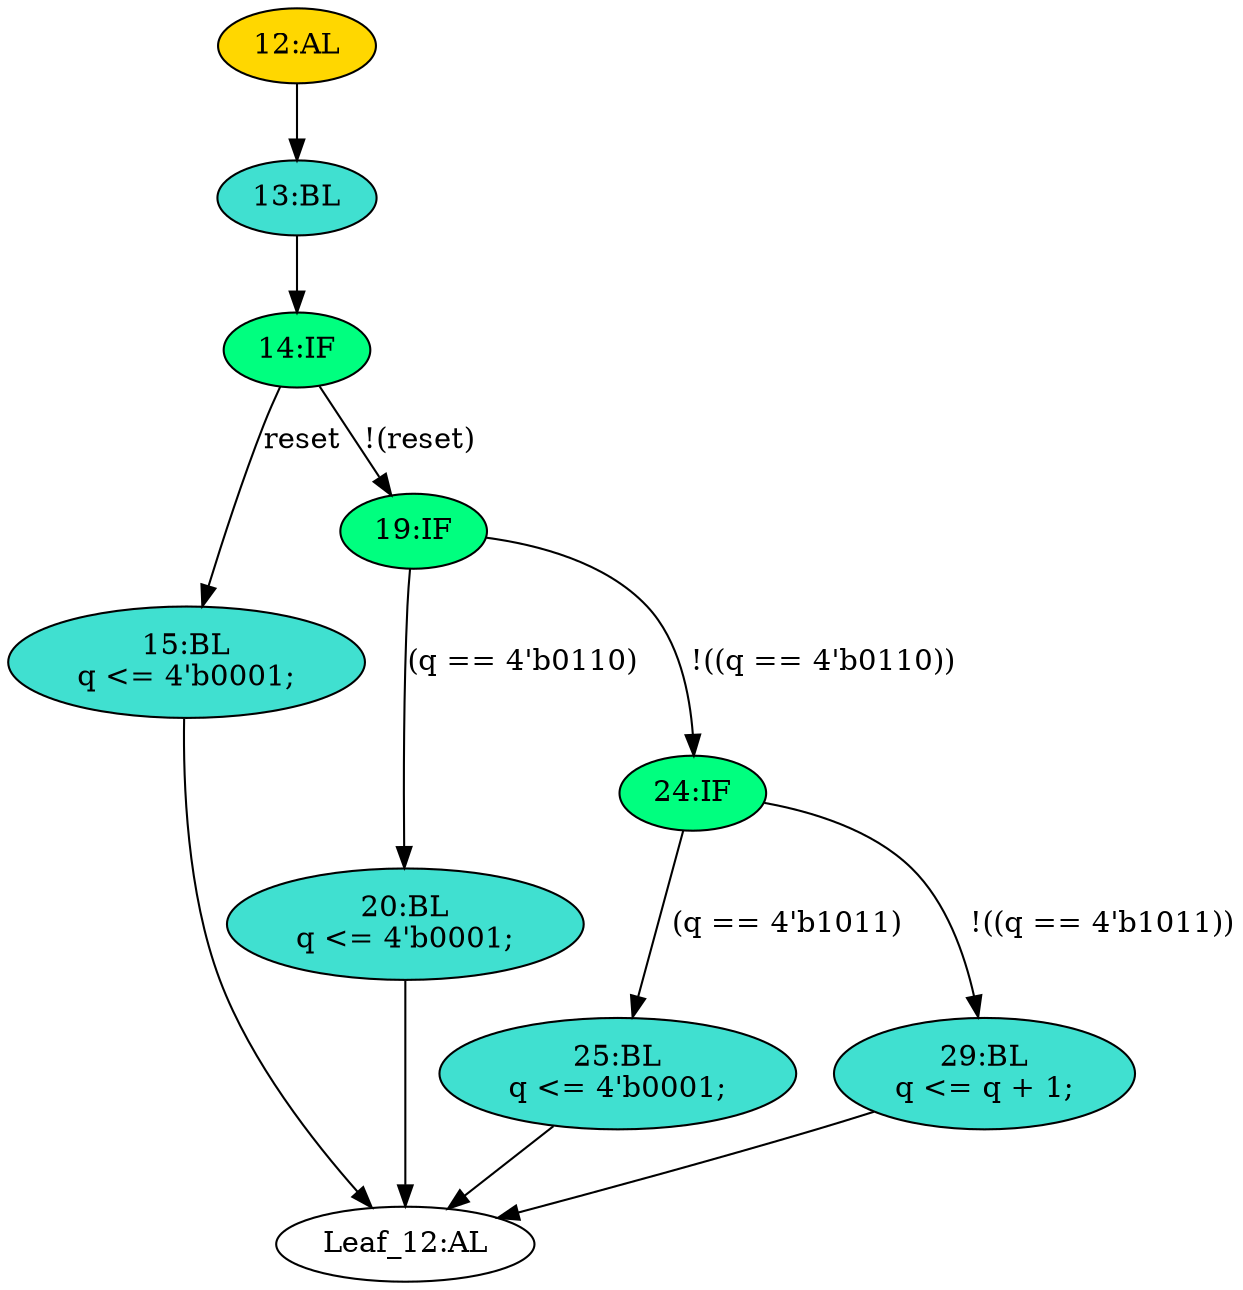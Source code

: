 strict digraph "" {
	node [label="\N"];
	"20:BL"	[ast="<pyverilog.vparser.ast.Block object at 0x7faf179d1e90>",
		fillcolor=turquoise,
		label="20:BL
q <= 4'b0001;",
		statements="[<pyverilog.vparser.ast.NonblockingSubstitution object at 0x7faf179d1d50>]",
		style=filled,
		typ=Block];
	"Leaf_12:AL"	[def_var="['q']",
		label="Leaf_12:AL"];
	"20:BL" -> "Leaf_12:AL"	[cond="[]",
		lineno=None];
	"15:BL"	[ast="<pyverilog.vparser.ast.Block object at 0x7faf179d1d10>",
		fillcolor=turquoise,
		label="15:BL
q <= 4'b0001;",
		statements="[<pyverilog.vparser.ast.NonblockingSubstitution object at 0x7faf179d1ad0>]",
		style=filled,
		typ=Block];
	"15:BL" -> "Leaf_12:AL"	[cond="[]",
		lineno=None];
	"19:IF"	[ast="<pyverilog.vparser.ast.IfStatement object at 0x7faf179d1ed0>",
		fillcolor=springgreen,
		label="19:IF",
		statements="[]",
		style=filled,
		typ=IfStatement];
	"19:IF" -> "20:BL"	[cond="['q']",
		label="(q == 4'b0110)",
		lineno=19];
	"24:IF"	[ast="<pyverilog.vparser.ast.IfStatement object at 0x7faf179d1f50>",
		fillcolor=springgreen,
		label="24:IF",
		statements="[]",
		style=filled,
		typ=IfStatement];
	"19:IF" -> "24:IF"	[cond="['q']",
		label="!((q == 4'b0110))",
		lineno=19];
	"13:BL"	[ast="<pyverilog.vparser.ast.Block object at 0x7faf179f42d0>",
		fillcolor=turquoise,
		label="13:BL",
		statements="[]",
		style=filled,
		typ=Block];
	"14:IF"	[ast="<pyverilog.vparser.ast.IfStatement object at 0x7faf179f4310>",
		fillcolor=springgreen,
		label="14:IF",
		statements="[]",
		style=filled,
		typ=IfStatement];
	"13:BL" -> "14:IF"	[cond="[]",
		lineno=None];
	"14:IF" -> "15:BL"	[cond="['reset']",
		label=reset,
		lineno=14];
	"14:IF" -> "19:IF"	[cond="['reset']",
		label="!(reset)",
		lineno=14];
	"25:BL"	[ast="<pyverilog.vparser.ast.Block object at 0x7faf179f4250>",
		fillcolor=turquoise,
		label="25:BL
q <= 4'b0001;",
		statements="[<pyverilog.vparser.ast.NonblockingSubstitution object at 0x7faf179d1290>]",
		style=filled,
		typ=Block];
	"24:IF" -> "25:BL"	[cond="['q']",
		label="(q == 4'b1011)",
		lineno=24];
	"29:BL"	[ast="<pyverilog.vparser.ast.Block object at 0x7faf179d1f90>",
		fillcolor=turquoise,
		label="29:BL
q <= q + 1;",
		statements="[<pyverilog.vparser.ast.NonblockingSubstitution object at 0x7faf179d1fd0>]",
		style=filled,
		typ=Block];
	"24:IF" -> "29:BL"	[cond="['q']",
		label="!((q == 4'b1011))",
		lineno=24];
	"12:AL"	[ast="<pyverilog.vparser.ast.Always object at 0x7faf179f43d0>",
		clk_sens=True,
		fillcolor=gold,
		label="12:AL",
		sens="['clk', 'reset']",
		statements="[]",
		style=filled,
		typ=Always,
		use_var="['reset', 'q']"];
	"12:AL" -> "13:BL"	[cond="[]",
		lineno=None];
	"25:BL" -> "Leaf_12:AL"	[cond="[]",
		lineno=None];
	"29:BL" -> "Leaf_12:AL"	[cond="[]",
		lineno=None];
}
